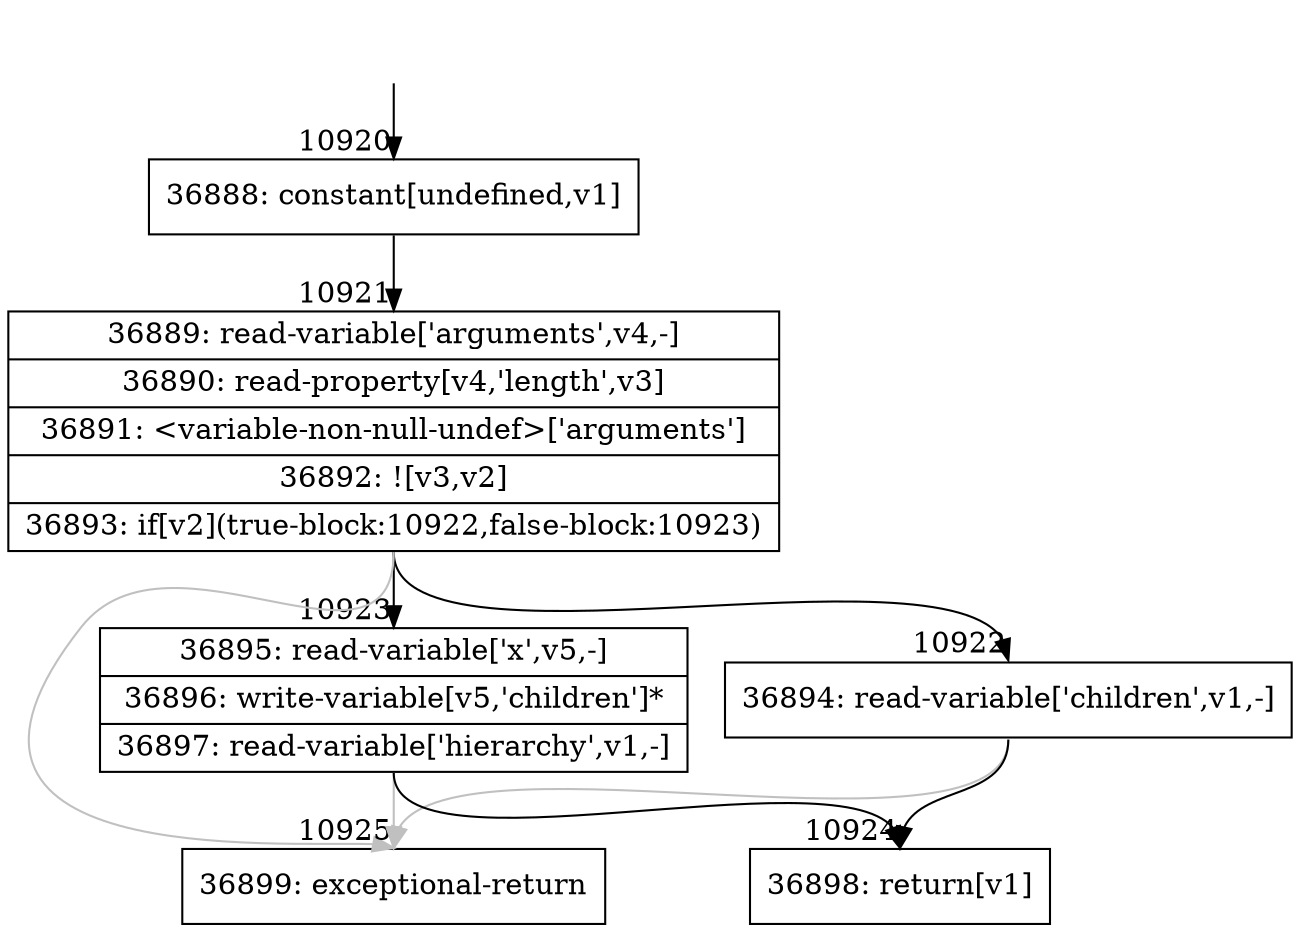 digraph {
rankdir="TD"
BB_entry999[shape=none,label=""];
BB_entry999 -> BB10920 [tailport=s, headport=n, headlabel="    10920"]
BB10920 [shape=record label="{36888: constant[undefined,v1]}" ] 
BB10920 -> BB10921 [tailport=s, headport=n, headlabel="      10921"]
BB10921 [shape=record label="{36889: read-variable['arguments',v4,-]|36890: read-property[v4,'length',v3]|36891: \<variable-non-null-undef\>['arguments']|36892: ![v3,v2]|36893: if[v2](true-block:10922,false-block:10923)}" ] 
BB10921 -> BB10922 [tailport=s, headport=n, headlabel="      10922"]
BB10921 -> BB10923 [tailport=s, headport=n, headlabel="      10923"]
BB10921 -> BB10925 [tailport=s, headport=n, color=gray, headlabel="      10925"]
BB10922 [shape=record label="{36894: read-variable['children',v1,-]}" ] 
BB10922 -> BB10924 [tailport=s, headport=n, headlabel="      10924"]
BB10922 -> BB10925 [tailport=s, headport=n, color=gray]
BB10923 [shape=record label="{36895: read-variable['x',v5,-]|36896: write-variable[v5,'children']*|36897: read-variable['hierarchy',v1,-]}" ] 
BB10923 -> BB10924 [tailport=s, headport=n]
BB10923 -> BB10925 [tailport=s, headport=n, color=gray]
BB10924 [shape=record label="{36898: return[v1]}" ] 
BB10925 [shape=record label="{36899: exceptional-return}" ] 
//#$~ 6493
}
